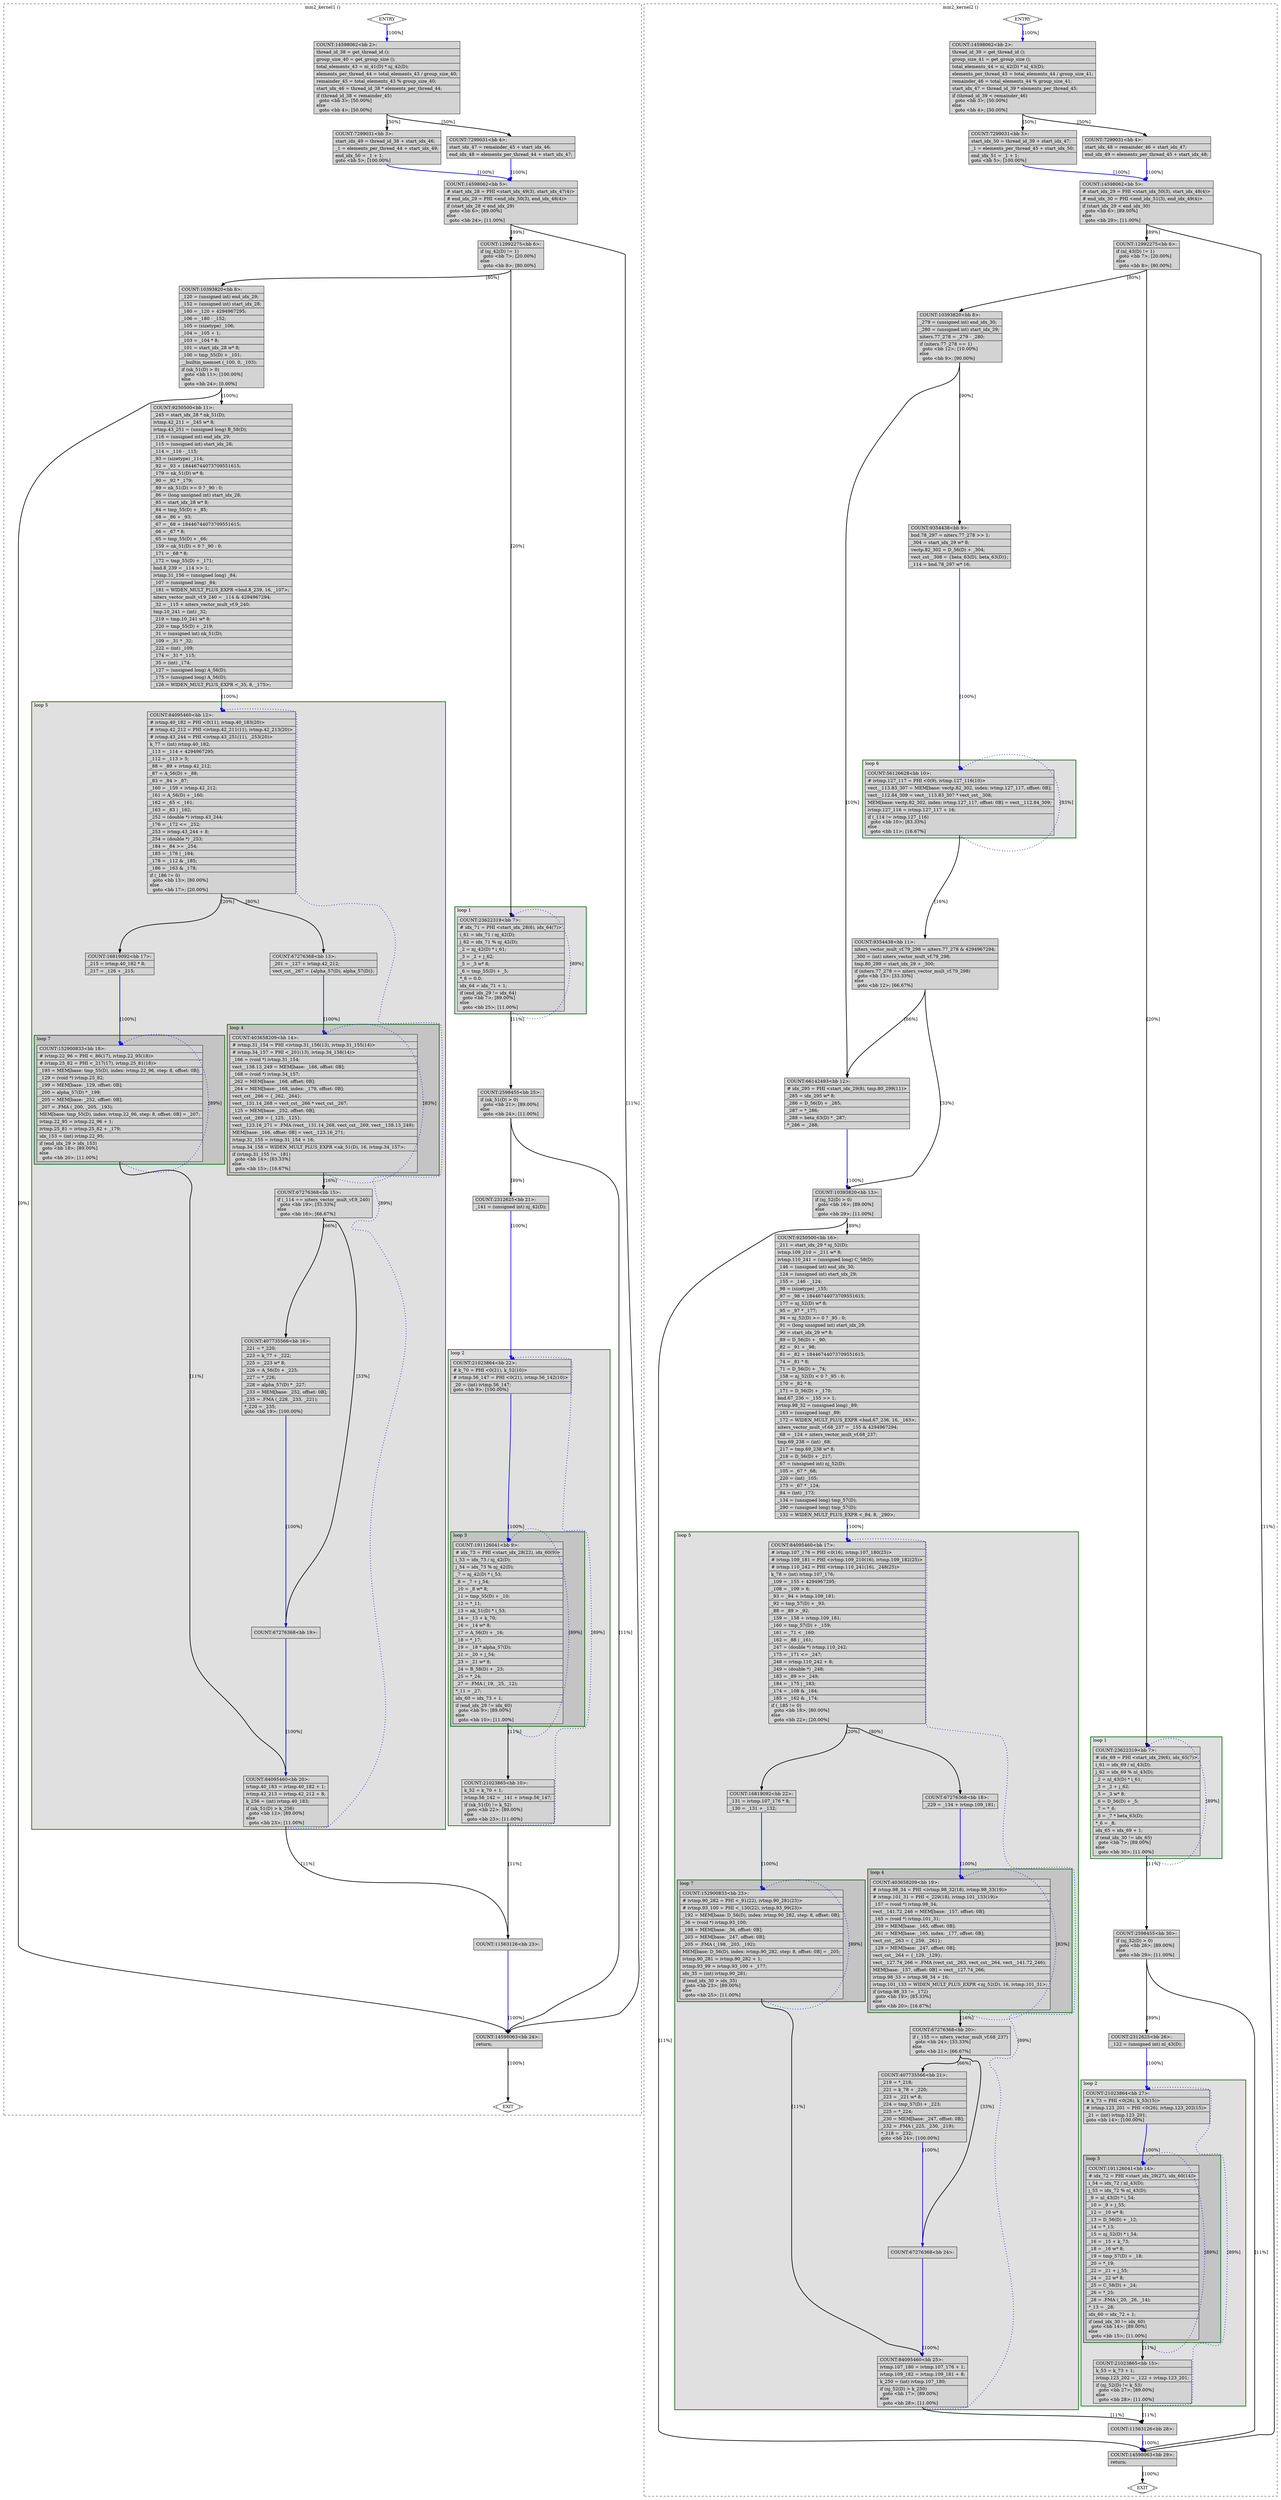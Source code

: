 digraph "2mm.dev.c.231t.optimized" {
overlap=false;
subgraph "cluster_mm2_kernel1" {
	style="dashed";
	color="black";
	label="mm2_kernel1 ()";
	subgraph cluster_3_5 {
	style="filled";
	color="darkgreen";
	fillcolor="grey88";
	label="loop 5";
	labeljust=l;
	penwidth=2;
	subgraph cluster_3_7 {
	style="filled";
	color="darkgreen";
	fillcolor="grey77";
	label="loop 7";
	labeljust=l;
	penwidth=2;
	fn_3_basic_block_18 [shape=record,style=filled,fillcolor=lightgrey,label="{COUNT:152900833\<bb\ 18\>:\l\
|#\ ivtmp.22_96\ =\ PHI\ \<_86(17),\ ivtmp.22_95(18)\>\l\
|#\ ivtmp.25_82\ =\ PHI\ \<_217(17),\ ivtmp.25_81(18)\>\l\
|_193\ =\ MEM[base:\ tmp_55(D),\ index:\ ivtmp.22_96,\ step:\ 8,\ offset:\ 0B];\l\
|_129\ =\ (void\ *)\ ivtmp.25_82;\l\
|_199\ =\ MEM[base:\ _129,\ offset:\ 0B];\l\
|_200\ =\ alpha_57(D)\ *\ _199;\l\
|_205\ =\ MEM[base:\ _252,\ offset:\ 0B];\l\
|_207\ =\ .FMA\ (_200,\ _205,\ _193);\l\
|MEM[base:\ tmp_55(D),\ index:\ ivtmp.22_96,\ step:\ 8,\ offset:\ 0B]\ =\ _207;\l\
|ivtmp.22_95\ =\ ivtmp.22_96\ +\ 1;\l\
|ivtmp.25_81\ =\ ivtmp.25_82\ +\ _179;\l\
|idx_153\ =\ (int)\ ivtmp.22_95;\l\
|if\ (end_idx_29\ \>\ idx_153)\l\
\ \ goto\ \<bb\ 18\>;\ [89.00%]\l\
else\l\
\ \ goto\ \<bb\ 20\>;\ [11.00%]\l\
}"];

	}
	subgraph cluster_3_4 {
	style="filled";
	color="darkgreen";
	fillcolor="grey77";
	label="loop 4";
	labeljust=l;
	penwidth=2;
	fn_3_basic_block_14 [shape=record,style=filled,fillcolor=lightgrey,label="{COUNT:403658209\<bb\ 14\>:\l\
|#\ ivtmp.31_154\ =\ PHI\ \<ivtmp.31_156(13),\ ivtmp.31_155(14)\>\l\
|#\ ivtmp.34_157\ =\ PHI\ \<_201(13),\ ivtmp.34_158(14)\>\l\
|_166\ =\ (void\ *)\ ivtmp.31_154;\l\
|vect__138.13_249\ =\ MEM[base:\ _166,\ offset:\ 0B];\l\
|_168\ =\ (void\ *)\ ivtmp.34_157;\l\
|_262\ =\ MEM[base:\ _168,\ offset:\ 0B];\l\
|_264\ =\ MEM[base:\ _168,\ index:\ _179,\ offset:\ 0B];\l\
|vect_cst__266\ =\ \{_262,\ _264\};\l\
|vect__131.14_268\ =\ vect_cst__266\ *\ vect_cst__267;\l\
|_125\ =\ MEM[base:\ _252,\ offset:\ 0B];\l\
|vect_cst__269\ =\ \{_125,\ _125\};\l\
|vect__123.16_271\ =\ .FMA\ (vect__131.14_268,\ vect_cst__269,\ vect__138.13_249);\l\
|MEM[base:\ _166,\ offset:\ 0B]\ =\ vect__123.16_271;\l\
|ivtmp.31_155\ =\ ivtmp.31_154\ +\ 16;\l\
|ivtmp.34_158\ =\ WIDEN_MULT_PLUS_EXPR\ \<nk_51(D),\ 16,\ ivtmp.34_157\>;\l\
|if\ (ivtmp.31_155\ !=\ _181)\l\
\ \ goto\ \<bb\ 14\>;\ [83.33%]\l\
else\l\
\ \ goto\ \<bb\ 15\>;\ [16.67%]\l\
}"];

	}
	fn_3_basic_block_12 [shape=record,style=filled,fillcolor=lightgrey,label="{COUNT:84095460\<bb\ 12\>:\l\
|#\ ivtmp.40_182\ =\ PHI\ \<0(11),\ ivtmp.40_183(20)\>\l\
|#\ ivtmp.42_212\ =\ PHI\ \<ivtmp.42_211(11),\ ivtmp.42_213(20)\>\l\
|#\ ivtmp.43_244\ =\ PHI\ \<ivtmp.43_251(11),\ _253(20)\>\l\
|k_77\ =\ (int)\ ivtmp.40_182;\l\
|_113\ =\ _114\ +\ 4294967295;\l\
|_112\ =\ _113\ \>\ 5;\l\
|_88\ =\ _89\ +\ ivtmp.42_212;\l\
|_87\ =\ A_56(D)\ +\ _88;\l\
|_83\ =\ _84\ \>\ _87;\l\
|_160\ =\ _159\ +\ ivtmp.42_212;\l\
|_161\ =\ A_56(D)\ +\ _160;\l\
|_162\ =\ _65\ \<\ _161;\l\
|_163\ =\ _83\ \|\ _162;\l\
|_252\ =\ (double\ *)\ ivtmp.43_244;\l\
|_176\ =\ _172\ \<=\ _252;\l\
|_253\ =\ ivtmp.43_244\ +\ 8;\l\
|_254\ =\ (double\ *)\ _253;\l\
|_184\ =\ _84\ \>=\ _254;\l\
|_185\ =\ _176\ \|\ _184;\l\
|_178\ =\ _112\ &\ _185;\l\
|_186\ =\ _163\ &\ _178;\l\
|if\ (_186\ !=\ 0)\l\
\ \ goto\ \<bb\ 13\>;\ [80.00%]\l\
else\l\
\ \ goto\ \<bb\ 17\>;\ [20.00%]\l\
}"];

	fn_3_basic_block_17 [shape=record,style=filled,fillcolor=lightgrey,label="{COUNT:16819092\<bb\ 17\>:\l\
|_215\ =\ ivtmp.40_182\ *\ 8;\l\
|_217\ =\ _126\ +\ _215;\l\
}"];

	fn_3_basic_block_13 [shape=record,style=filled,fillcolor=lightgrey,label="{COUNT:67276368\<bb\ 13\>:\l\
|_201\ =\ _127\ +\ ivtmp.42_212;\l\
|vect_cst__267\ =\ \{alpha_57(D),\ alpha_57(D)\};\l\
}"];

	fn_3_basic_block_20 [shape=record,style=filled,fillcolor=lightgrey,label="{COUNT:84095460\<bb\ 20\>:\l\
|ivtmp.40_183\ =\ ivtmp.40_182\ +\ 1;\l\
|ivtmp.42_213\ =\ ivtmp.42_212\ +\ 8;\l\
|k_256\ =\ (int)\ ivtmp.40_183;\l\
|if\ (nk_51(D)\ \>\ k_256)\l\
\ \ goto\ \<bb\ 12\>;\ [89.00%]\l\
else\l\
\ \ goto\ \<bb\ 23\>;\ [11.00%]\l\
}"];

	fn_3_basic_block_15 [shape=record,style=filled,fillcolor=lightgrey,label="{COUNT:67276368\<bb\ 15\>:\l\
|if\ (_114\ ==\ niters_vector_mult_vf.9_240)\l\
\ \ goto\ \<bb\ 19\>;\ [33.33%]\l\
else\l\
\ \ goto\ \<bb\ 16\>;\ [66.67%]\l\
}"];

	fn_3_basic_block_16 [shape=record,style=filled,fillcolor=lightgrey,label="{COUNT:407735566\<bb\ 16\>:\l\
|_221\ =\ *_220;\l\
|_223\ =\ k_77\ +\ _222;\l\
|_225\ =\ _223\ w*\ 8;\l\
|_226\ =\ A_56(D)\ +\ _225;\l\
|_227\ =\ *_226;\l\
|_228\ =\ alpha_57(D)\ *\ _227;\l\
|_233\ =\ MEM[base:\ _252,\ offset:\ 0B];\l\
|_235\ =\ .FMA\ (_228,\ _233,\ _221);\l\
|*_220\ =\ _235;\l\
goto\ \<bb\ 19\>;\ [100.00%]\l\
}"];

	fn_3_basic_block_19 [shape=record,style=filled,fillcolor=lightgrey,label="{COUNT:67276368\<bb\ 19\>:\l\
}"];

	}
	subgraph cluster_3_2 {
	style="filled";
	color="darkgreen";
	fillcolor="grey88";
	label="loop 2";
	labeljust=l;
	penwidth=2;
	subgraph cluster_3_3 {
	style="filled";
	color="darkgreen";
	fillcolor="grey77";
	label="loop 3";
	labeljust=l;
	penwidth=2;
	fn_3_basic_block_9 [shape=record,style=filled,fillcolor=lightgrey,label="{COUNT:191126041\<bb\ 9\>:\l\
|#\ idx_73\ =\ PHI\ \<start_idx_28(22),\ idx_60(9)\>\l\
|i_53\ =\ idx_73\ /\ nj_42(D);\l\
|j_54\ =\ idx_73\ %\ nj_42(D);\l\
|_7\ =\ nj_42(D)\ *\ i_53;\l\
|_8\ =\ _7\ +\ j_54;\l\
|_10\ =\ _8\ w*\ 8;\l\
|_11\ =\ tmp_55(D)\ +\ _10;\l\
|_12\ =\ *_11;\l\
|_13\ =\ nk_51(D)\ *\ i_53;\l\
|_14\ =\ _13\ +\ k_70;\l\
|_16\ =\ _14\ w*\ 8;\l\
|_17\ =\ A_56(D)\ +\ _16;\l\
|_18\ =\ *_17;\l\
|_19\ =\ _18\ *\ alpha_57(D);\l\
|_21\ =\ _20\ +\ j_54;\l\
|_23\ =\ _21\ w*\ 8;\l\
|_24\ =\ B_58(D)\ +\ _23;\l\
|_25\ =\ *_24;\l\
|_27\ =\ .FMA\ (_19,\ _25,\ _12);\l\
|*_11\ =\ _27;\l\
|idx_60\ =\ idx_73\ +\ 1;\l\
|if\ (end_idx_29\ !=\ idx_60)\l\
\ \ goto\ \<bb\ 9\>;\ [89.00%]\l\
else\l\
\ \ goto\ \<bb\ 10\>;\ [11.00%]\l\
}"];

	}
	fn_3_basic_block_22 [shape=record,style=filled,fillcolor=lightgrey,label="{COUNT:21023864\<bb\ 22\>:\l\
|#\ k_70\ =\ PHI\ \<0(21),\ k_52(10)\>\l\
|#\ ivtmp.56_147\ =\ PHI\ \<0(21),\ ivtmp.56_142(10)\>\l\
|_20\ =\ (int)\ ivtmp.56_147;\l\
goto\ \<bb\ 9\>;\ [100.00%]\l\
}"];

	fn_3_basic_block_10 [shape=record,style=filled,fillcolor=lightgrey,label="{COUNT:21023865\<bb\ 10\>:\l\
|k_52\ =\ k_70\ +\ 1;\l\
|ivtmp.56_142\ =\ _141\ +\ ivtmp.56_147;\l\
|if\ (nk_51(D)\ !=\ k_52)\l\
\ \ goto\ \<bb\ 22\>;\ [89.00%]\l\
else\l\
\ \ goto\ \<bb\ 23\>;\ [11.00%]\l\
}"];

	}
	subgraph cluster_3_1 {
	style="filled";
	color="darkgreen";
	fillcolor="grey88";
	label="loop 1";
	labeljust=l;
	penwidth=2;
	fn_3_basic_block_7 [shape=record,style=filled,fillcolor=lightgrey,label="{COUNT:23622319\<bb\ 7\>:\l\
|#\ idx_71\ =\ PHI\ \<start_idx_28(6),\ idx_64(7)\>\l\
|i_61\ =\ idx_71\ /\ nj_42(D);\l\
|j_62\ =\ idx_71\ %\ nj_42(D);\l\
|_2\ =\ nj_42(D)\ *\ i_61;\l\
|_3\ =\ _2\ +\ j_62;\l\
|_5\ =\ _3\ w*\ 8;\l\
|_6\ =\ tmp_55(D)\ +\ _5;\l\
|*_6\ =\ 0.0;\l\
|idx_64\ =\ idx_71\ +\ 1;\l\
|if\ (end_idx_29\ !=\ idx_64)\l\
\ \ goto\ \<bb\ 7\>;\ [89.00%]\l\
else\l\
\ \ goto\ \<bb\ 25\>;\ [11.00%]\l\
}"];

	}
	fn_3_basic_block_0 [shape=Mdiamond,style=filled,fillcolor=white,label="ENTRY"];

	fn_3_basic_block_1 [shape=Mdiamond,style=filled,fillcolor=white,label="EXIT"];

	fn_3_basic_block_2 [shape=record,style=filled,fillcolor=lightgrey,label="{COUNT:14598062\<bb\ 2\>:\l\
|thread_id_38\ =\ get_thread_id\ ();\l\
|group_size_40\ =\ get_group_size\ ();\l\
|total_elements_43\ =\ ni_41(D)\ *\ nj_42(D);\l\
|elements_per_thread_44\ =\ total_elements_43\ /\ group_size_40;\l\
|remainder_45\ =\ total_elements_43\ %\ group_size_40;\l\
|start_idx_46\ =\ thread_id_38\ *\ elements_per_thread_44;\l\
|if\ (thread_id_38\ \<\ remainder_45)\l\
\ \ goto\ \<bb\ 3\>;\ [50.00%]\l\
else\l\
\ \ goto\ \<bb\ 4\>;\ [50.00%]\l\
}"];

	fn_3_basic_block_3 [shape=record,style=filled,fillcolor=lightgrey,label="{COUNT:7299031\<bb\ 3\>:\l\
|start_idx_49\ =\ thread_id_38\ +\ start_idx_46;\l\
|_1\ =\ elements_per_thread_44\ +\ start_idx_49;\l\
|end_idx_50\ =\ _1\ +\ 1;\l\
goto\ \<bb\ 5\>;\ [100.00%]\l\
}"];

	fn_3_basic_block_4 [shape=record,style=filled,fillcolor=lightgrey,label="{COUNT:7299031\<bb\ 4\>:\l\
|start_idx_47\ =\ remainder_45\ +\ start_idx_46;\l\
|end_idx_48\ =\ elements_per_thread_44\ +\ start_idx_47;\l\
}"];

	fn_3_basic_block_5 [shape=record,style=filled,fillcolor=lightgrey,label="{COUNT:14598062\<bb\ 5\>:\l\
|#\ start_idx_28\ =\ PHI\ \<start_idx_49(3),\ start_idx_47(4)\>\l\
|#\ end_idx_29\ =\ PHI\ \<end_idx_50(3),\ end_idx_48(4)\>\l\
|if\ (start_idx_28\ \<\ end_idx_29)\l\
\ \ goto\ \<bb\ 6\>;\ [89.00%]\l\
else\l\
\ \ goto\ \<bb\ 24\>;\ [11.00%]\l\
}"];

	fn_3_basic_block_6 [shape=record,style=filled,fillcolor=lightgrey,label="{COUNT:12992275\<bb\ 6\>:\l\
|if\ (nj_42(D)\ !=\ 1)\l\
\ \ goto\ \<bb\ 7\>;\ [20.00%]\l\
else\l\
\ \ goto\ \<bb\ 8\>;\ [80.00%]\l\
}"];

	fn_3_basic_block_8 [shape=record,style=filled,fillcolor=lightgrey,label="{COUNT:10393820\<bb\ 8\>:\l\
|_120\ =\ (unsigned\ int)\ end_idx_29;\l\
|_152\ =\ (unsigned\ int)\ start_idx_28;\l\
|_180\ =\ _120\ +\ 4294967295;\l\
|_106\ =\ _180\ -\ _152;\l\
|_105\ =\ (sizetype)\ _106;\l\
|_104\ =\ _105\ +\ 1;\l\
|_103\ =\ _104\ *\ 8;\l\
|_101\ =\ start_idx_28\ w*\ 8;\l\
|_100\ =\ tmp_55(D)\ +\ _101;\l\
|__builtin_memset\ (_100,\ 0,\ _103);\l\
|if\ (nk_51(D)\ \>\ 0)\l\
\ \ goto\ \<bb\ 11\>;\ [100.00%]\l\
else\l\
\ \ goto\ \<bb\ 24\>;\ [0.00%]\l\
}"];

	fn_3_basic_block_11 [shape=record,style=filled,fillcolor=lightgrey,label="{COUNT:9250500\<bb\ 11\>:\l\
|_245\ =\ start_idx_28\ *\ nk_51(D);\l\
|ivtmp.42_211\ =\ _245\ w*\ 8;\l\
|ivtmp.43_251\ =\ (unsigned\ long)\ B_58(D);\l\
|_116\ =\ (unsigned\ int)\ end_idx_29;\l\
|_115\ =\ (unsigned\ int)\ start_idx_28;\l\
|_114\ =\ _116\ -\ _115;\l\
|_93\ =\ (sizetype)\ _114;\l\
|_92\ =\ _93\ +\ 18446744073709551615;\l\
|_179\ =\ nk_51(D)\ w*\ 8;\l\
|_90\ =\ _92\ *\ _179;\l\
|_89\ =\ nk_51(D)\ \>=\ 0\ ?\ _90\ :\ 0;\l\
|_86\ =\ (long\ unsigned\ int)\ start_idx_28;\l\
|_85\ =\ start_idx_28\ w*\ 8;\l\
|_84\ =\ tmp_55(D)\ +\ _85;\l\
|_68\ =\ _86\ +\ _93;\l\
|_67\ =\ _68\ +\ 18446744073709551615;\l\
|_66\ =\ _67\ *\ 8;\l\
|_65\ =\ tmp_55(D)\ +\ _66;\l\
|_159\ =\ nk_51(D)\ \<\ 0\ ?\ _90\ :\ 0;\l\
|_171\ =\ _68\ *\ 8;\l\
|_172\ =\ tmp_55(D)\ +\ _171;\l\
|bnd.8_239\ =\ _114\ \>\>\ 1;\l\
|ivtmp.31_156\ =\ (unsigned\ long)\ _84;\l\
|_107\ =\ (unsigned\ long)\ _84;\l\
|_181\ =\ WIDEN_MULT_PLUS_EXPR\ \<bnd.8_239,\ 16,\ _107\>;\l\
|niters_vector_mult_vf.9_240\ =\ _114\ &\ 4294967294;\l\
|_32\ =\ _115\ +\ niters_vector_mult_vf.9_240;\l\
|tmp.10_241\ =\ (int)\ _32;\l\
|_219\ =\ tmp.10_241\ w*\ 8;\l\
|_220\ =\ tmp_55(D)\ +\ _219;\l\
|_31\ =\ (unsigned\ int)\ nk_51(D);\l\
|_109\ =\ _31\ *\ _32;\l\
|_222\ =\ (int)\ _109;\l\
|_174\ =\ _31\ *\ _115;\l\
|_35\ =\ (int)\ _174;\l\
|_127\ =\ (unsigned\ long)\ A_56(D);\l\
|_175\ =\ (unsigned\ long)\ A_56(D);\l\
|_126\ =\ WIDEN_MULT_PLUS_EXPR\ \<_35,\ 8,\ _175\>;\l\
}"];

	fn_3_basic_block_21 [shape=record,style=filled,fillcolor=lightgrey,label="{COUNT:2312625\<bb\ 21\>:\l\
|_141\ =\ (unsigned\ int)\ nj_42(D);\l\
}"];

	fn_3_basic_block_23 [shape=record,style=filled,fillcolor=lightgrey,label="{COUNT:11563126\<bb\ 23\>:\l\
}"];

	fn_3_basic_block_24 [shape=record,style=filled,fillcolor=lightgrey,label="{COUNT:14598063\<bb\ 24\>:\l\
|return;\l\
}"];

	fn_3_basic_block_25 [shape=record,style=filled,fillcolor=lightgrey,label="{COUNT:2598455\<bb\ 25\>:\l\
|if\ (nk_51(D)\ \>\ 0)\l\
\ \ goto\ \<bb\ 21\>;\ [89.00%]\l\
else\l\
\ \ goto\ \<bb\ 24\>;\ [11.00%]\l\
}"];

	fn_3_basic_block_0:s -> fn_3_basic_block_2:n [style="solid,bold",color=blue,weight=100,constraint=true,label="[100%]"];
	fn_3_basic_block_2:s -> fn_3_basic_block_3:n [style="solid,bold",color=black,weight=10,constraint=true,label="[50%]"];
	fn_3_basic_block_2:s -> fn_3_basic_block_4:n [style="solid,bold",color=black,weight=10,constraint=true,label="[50%]"];
	fn_3_basic_block_3:s -> fn_3_basic_block_5:n [style="solid,bold",color=blue,weight=100,constraint=true,label="[100%]"];
	fn_3_basic_block_4:s -> fn_3_basic_block_5:n [style="solid,bold",color=blue,weight=100,constraint=true,label="[100%]"];
	fn_3_basic_block_5:s -> fn_3_basic_block_6:n [style="solid,bold",color=black,weight=10,constraint=true,label="[89%]"];
	fn_3_basic_block_5:s -> fn_3_basic_block_24:n [style="solid,bold",color=black,weight=10,constraint=true,label="[11%]"];
	fn_3_basic_block_6:s -> fn_3_basic_block_8:n [style="solid,bold",color=black,weight=10,constraint=true,label="[80%]"];
	fn_3_basic_block_6:s -> fn_3_basic_block_7:n [style="solid,bold",color=black,weight=10,constraint=true,label="[20%]"];
	fn_3_basic_block_7:s -> fn_3_basic_block_7:n [style="dotted,bold",color=blue,weight=10,constraint=false,label="[89%]"];
	fn_3_basic_block_7:s -> fn_3_basic_block_25:n [style="solid,bold",color=black,weight=10,constraint=true,label="[11%]"];
	fn_3_basic_block_8:s -> fn_3_basic_block_11:n [style="solid,bold",color=black,weight=10,constraint=true,label="[100%]"];
	fn_3_basic_block_8:s -> fn_3_basic_block_24:n [style="solid,bold",color=black,weight=10,constraint=true,label="[0%]"];
	fn_3_basic_block_9:s -> fn_3_basic_block_9:n [style="dotted,bold",color=blue,weight=10,constraint=false,label="[89%]"];
	fn_3_basic_block_9:s -> fn_3_basic_block_10:n [style="solid,bold",color=black,weight=10,constraint=true,label="[11%]"];
	fn_3_basic_block_10:s -> fn_3_basic_block_22:n [style="dotted,bold",color=blue,weight=10,constraint=false,label="[89%]"];
	fn_3_basic_block_10:s -> fn_3_basic_block_23:n [style="solid,bold",color=black,weight=10,constraint=true,label="[11%]"];
	fn_3_basic_block_11:s -> fn_3_basic_block_12:n [style="solid,bold",color=blue,weight=100,constraint=true,label="[100%]"];
	fn_3_basic_block_12:s -> fn_3_basic_block_17:n [style="solid,bold",color=black,weight=10,constraint=true,label="[20%]"];
	fn_3_basic_block_12:s -> fn_3_basic_block_13:n [style="solid,bold",color=black,weight=10,constraint=true,label="[80%]"];
	fn_3_basic_block_13:s -> fn_3_basic_block_14:n [style="solid,bold",color=blue,weight=100,constraint=true,label="[100%]"];
	fn_3_basic_block_14:s -> fn_3_basic_block_14:n [style="dotted,bold",color=blue,weight=10,constraint=false,label="[83%]"];
	fn_3_basic_block_14:s -> fn_3_basic_block_15:n [style="solid,bold",color=black,weight=10,constraint=true,label="[16%]"];
	fn_3_basic_block_15:s -> fn_3_basic_block_16:n [style="solid,bold",color=black,weight=10,constraint=true,label="[66%]"];
	fn_3_basic_block_15:s -> fn_3_basic_block_19:n [style="solid,bold",color=black,weight=10,constraint=true,label="[33%]"];
	fn_3_basic_block_16:s -> fn_3_basic_block_19:n [style="solid,bold",color=blue,weight=100,constraint=true,label="[100%]"];
	fn_3_basic_block_17:s -> fn_3_basic_block_18:n [style="solid,bold",color=blue,weight=100,constraint=true,label="[100%]"];
	fn_3_basic_block_18:s -> fn_3_basic_block_18:n [style="dotted,bold",color=blue,weight=10,constraint=false,label="[89%]"];
	fn_3_basic_block_18:s -> fn_3_basic_block_20:n [style="solid,bold",color=black,weight=10,constraint=true,label="[11%]"];
	fn_3_basic_block_19:s -> fn_3_basic_block_20:n [style="solid,bold",color=blue,weight=100,constraint=true,label="[100%]"];
	fn_3_basic_block_20:s -> fn_3_basic_block_12:n [style="dotted,bold",color=blue,weight=10,constraint=false,label="[89%]"];
	fn_3_basic_block_20:s -> fn_3_basic_block_23:n [style="solid,bold",color=black,weight=10,constraint=true,label="[11%]"];
	fn_3_basic_block_21:s -> fn_3_basic_block_22:n [style="solid,bold",color=blue,weight=100,constraint=true,label="[100%]"];
	fn_3_basic_block_22:s -> fn_3_basic_block_9:n [style="solid,bold",color=blue,weight=100,constraint=true,label="[100%]"];
	fn_3_basic_block_23:s -> fn_3_basic_block_24:n [style="solid,bold",color=blue,weight=100,constraint=true,label="[100%]"];
	fn_3_basic_block_24:s -> fn_3_basic_block_1:n [style="solid,bold",color=black,weight=10,constraint=true,label="[100%]"];
	fn_3_basic_block_25:s -> fn_3_basic_block_21:n [style="solid,bold",color=black,weight=10,constraint=true,label="[89%]"];
	fn_3_basic_block_25:s -> fn_3_basic_block_24:n [style="solid,bold",color=black,weight=10,constraint=true,label="[11%]"];
	fn_3_basic_block_0:s -> fn_3_basic_block_1:n [style="invis",constraint=true];
}
subgraph "cluster_mm2_kernel2" {
	style="dashed";
	color="black";
	label="mm2_kernel2 ()";
	subgraph cluster_4_5 {
	style="filled";
	color="darkgreen";
	fillcolor="grey88";
	label="loop 5";
	labeljust=l;
	penwidth=2;
	subgraph cluster_4_7 {
	style="filled";
	color="darkgreen";
	fillcolor="grey77";
	label="loop 7";
	labeljust=l;
	penwidth=2;
	fn_4_basic_block_23 [shape=record,style=filled,fillcolor=lightgrey,label="{COUNT:152900833\<bb\ 23\>:\l\
|#\ ivtmp.90_282\ =\ PHI\ \<_91(22),\ ivtmp.90_281(23)\>\l\
|#\ ivtmp.93_100\ =\ PHI\ \<_130(22),\ ivtmp.93_99(23)\>\l\
|_192\ =\ MEM[base:\ D_56(D),\ index:\ ivtmp.90_282,\ step:\ 8,\ offset:\ 0B];\l\
|_36\ =\ (void\ *)\ ivtmp.93_100;\l\
|_198\ =\ MEM[base:\ _36,\ offset:\ 0B];\l\
|_203\ =\ MEM[base:\ _247,\ offset:\ 0B];\l\
|_205\ =\ .FMA\ (_198,\ _203,\ _192);\l\
|MEM[base:\ D_56(D),\ index:\ ivtmp.90_282,\ step:\ 8,\ offset:\ 0B]\ =\ _205;\l\
|ivtmp.90_281\ =\ ivtmp.90_282\ +\ 1;\l\
|ivtmp.93_99\ =\ ivtmp.93_100\ +\ _177;\l\
|idx_35\ =\ (int)\ ivtmp.90_281;\l\
|if\ (end_idx_30\ \>\ idx_35)\l\
\ \ goto\ \<bb\ 23\>;\ [89.00%]\l\
else\l\
\ \ goto\ \<bb\ 25\>;\ [11.00%]\l\
}"];

	}
	subgraph cluster_4_4 {
	style="filled";
	color="darkgreen";
	fillcolor="grey77";
	label="loop 4";
	labeljust=l;
	penwidth=2;
	fn_4_basic_block_19 [shape=record,style=filled,fillcolor=lightgrey,label="{COUNT:403658209\<bb\ 19\>:\l\
|#\ ivtmp.98_34\ =\ PHI\ \<ivtmp.98_32(18),\ ivtmp.98_33(19)\>\l\
|#\ ivtmp.101_31\ =\ PHI\ \<_229(18),\ ivtmp.101_133(19)\>\l\
|_157\ =\ (void\ *)\ ivtmp.98_34;\l\
|vect__141.72_246\ =\ MEM[base:\ _157,\ offset:\ 0B];\l\
|_165\ =\ (void\ *)\ ivtmp.101_31;\l\
|_259\ =\ MEM[base:\ _165,\ offset:\ 0B];\l\
|_261\ =\ MEM[base:\ _165,\ index:\ _177,\ offset:\ 0B];\l\
|vect_cst__263\ =\ \{_259,\ _261\};\l\
|_129\ =\ MEM[base:\ _247,\ offset:\ 0B];\l\
|vect_cst__264\ =\ \{_129,\ _129\};\l\
|vect__127.74_266\ =\ .FMA\ (vect_cst__263,\ vect_cst__264,\ vect__141.72_246);\l\
|MEM[base:\ _157,\ offset:\ 0B]\ =\ vect__127.74_266;\l\
|ivtmp.98_33\ =\ ivtmp.98_34\ +\ 16;\l\
|ivtmp.101_133\ =\ WIDEN_MULT_PLUS_EXPR\ \<nj_52(D),\ 16,\ ivtmp.101_31\>;\l\
|if\ (ivtmp.98_33\ !=\ _172)\l\
\ \ goto\ \<bb\ 19\>;\ [83.33%]\l\
else\l\
\ \ goto\ \<bb\ 20\>;\ [16.67%]\l\
}"];

	}
	fn_4_basic_block_17 [shape=record,style=filled,fillcolor=lightgrey,label="{COUNT:84095460\<bb\ 17\>:\l\
|#\ ivtmp.107_176\ =\ PHI\ \<0(16),\ ivtmp.107_180(25)\>\l\
|#\ ivtmp.109_181\ =\ PHI\ \<ivtmp.109_210(16),\ ivtmp.109_182(25)\>\l\
|#\ ivtmp.110_242\ =\ PHI\ \<ivtmp.110_241(16),\ _248(25)\>\l\
|k_78\ =\ (int)\ ivtmp.107_176;\l\
|_109\ =\ _155\ +\ 4294967295;\l\
|_108\ =\ _109\ \>\ 6;\l\
|_93\ =\ _94\ +\ ivtmp.109_181;\l\
|_92\ =\ tmp_57(D)\ +\ _93;\l\
|_88\ =\ _89\ \>\ _92;\l\
|_159\ =\ _158\ +\ ivtmp.109_181;\l\
|_160\ =\ tmp_57(D)\ +\ _159;\l\
|_161\ =\ _71\ \<\ _160;\l\
|_162\ =\ _88\ \|\ _161;\l\
|_247\ =\ (double\ *)\ ivtmp.110_242;\l\
|_175\ =\ _171\ \<=\ _247;\l\
|_248\ =\ ivtmp.110_242\ +\ 8;\l\
|_249\ =\ (double\ *)\ _248;\l\
|_183\ =\ _89\ \>=\ _249;\l\
|_184\ =\ _175\ \|\ _183;\l\
|_174\ =\ _108\ &\ _184;\l\
|_185\ =\ _162\ &\ _174;\l\
|if\ (_185\ !=\ 0)\l\
\ \ goto\ \<bb\ 18\>;\ [80.00%]\l\
else\l\
\ \ goto\ \<bb\ 22\>;\ [20.00%]\l\
}"];

	fn_4_basic_block_22 [shape=record,style=filled,fillcolor=lightgrey,label="{COUNT:16819092\<bb\ 22\>:\l\
|_131\ =\ ivtmp.107_176\ *\ 8;\l\
|_130\ =\ _131\ +\ _132;\l\
}"];

	fn_4_basic_block_18 [shape=record,style=filled,fillcolor=lightgrey,label="{COUNT:67276368\<bb\ 18\>:\l\
|_229\ =\ _134\ +\ ivtmp.109_181;\l\
}"];

	fn_4_basic_block_25 [shape=record,style=filled,fillcolor=lightgrey,label="{COUNT:84095460\<bb\ 25\>:\l\
|ivtmp.107_180\ =\ ivtmp.107_176\ +\ 1;\l\
|ivtmp.109_182\ =\ ivtmp.109_181\ +\ 8;\l\
|k_250\ =\ (int)\ ivtmp.107_180;\l\
|if\ (nj_52(D)\ \>\ k_250)\l\
\ \ goto\ \<bb\ 17\>;\ [89.00%]\l\
else\l\
\ \ goto\ \<bb\ 28\>;\ [11.00%]\l\
}"];

	fn_4_basic_block_20 [shape=record,style=filled,fillcolor=lightgrey,label="{COUNT:67276368\<bb\ 20\>:\l\
|if\ (_155\ ==\ niters_vector_mult_vf.68_237)\l\
\ \ goto\ \<bb\ 24\>;\ [33.33%]\l\
else\l\
\ \ goto\ \<bb\ 21\>;\ [66.67%]\l\
}"];

	fn_4_basic_block_21 [shape=record,style=filled,fillcolor=lightgrey,label="{COUNT:407735566\<bb\ 21\>:\l\
|_219\ =\ *_218;\l\
|_221\ =\ k_78\ +\ _220;\l\
|_223\ =\ _221\ w*\ 8;\l\
|_224\ =\ tmp_57(D)\ +\ _223;\l\
|_225\ =\ *_224;\l\
|_230\ =\ MEM[base:\ _247,\ offset:\ 0B];\l\
|_232\ =\ .FMA\ (_225,\ _230,\ _219);\l\
|*_218\ =\ _232;\l\
goto\ \<bb\ 24\>;\ [100.00%]\l\
}"];

	fn_4_basic_block_24 [shape=record,style=filled,fillcolor=lightgrey,label="{COUNT:67276368\<bb\ 24\>:\l\
}"];

	}
	subgraph cluster_4_6 {
	style="filled";
	color="darkgreen";
	fillcolor="grey88";
	label="loop 6";
	labeljust=l;
	penwidth=2;
	fn_4_basic_block_10 [shape=record,style=filled,fillcolor=lightgrey,label="{COUNT:56126628\<bb\ 10\>:\l\
|#\ ivtmp.127_117\ =\ PHI\ \<0(9),\ ivtmp.127_116(10)\>\l\
|vect__113.83_307\ =\ MEM[base:\ vectp.82_302,\ index:\ ivtmp.127_117,\ offset:\ 0B];\l\
|vect__112.84_309\ =\ vect__113.83_307\ *\ vect_cst__308;\l\
|MEM[base:\ vectp.82_302,\ index:\ ivtmp.127_117,\ offset:\ 0B]\ =\ vect__112.84_309;\l\
|ivtmp.127_116\ =\ ivtmp.127_117\ +\ 16;\l\
|if\ (_114\ !=\ ivtmp.127_116)\l\
\ \ goto\ \<bb\ 10\>;\ [83.33%]\l\
else\l\
\ \ goto\ \<bb\ 11\>;\ [16.67%]\l\
}"];

	}
	subgraph cluster_4_2 {
	style="filled";
	color="darkgreen";
	fillcolor="grey88";
	label="loop 2";
	labeljust=l;
	penwidth=2;
	subgraph cluster_4_3 {
	style="filled";
	color="darkgreen";
	fillcolor="grey77";
	label="loop 3";
	labeljust=l;
	penwidth=2;
	fn_4_basic_block_14 [shape=record,style=filled,fillcolor=lightgrey,label="{COUNT:191126041\<bb\ 14\>:\l\
|#\ idx_72\ =\ PHI\ \<start_idx_29(27),\ idx_60(14)\>\l\
|i_54\ =\ idx_72\ /\ nl_43(D);\l\
|j_55\ =\ idx_72\ %\ nl_43(D);\l\
|_9\ =\ nl_43(D)\ *\ i_54;\l\
|_10\ =\ _9\ +\ j_55;\l\
|_12\ =\ _10\ w*\ 8;\l\
|_13\ =\ D_56(D)\ +\ _12;\l\
|_14\ =\ *_13;\l\
|_15\ =\ nj_52(D)\ *\ i_54;\l\
|_16\ =\ _15\ +\ k_73;\l\
|_18\ =\ _16\ w*\ 8;\l\
|_19\ =\ tmp_57(D)\ +\ _18;\l\
|_20\ =\ *_19;\l\
|_22\ =\ _21\ +\ j_55;\l\
|_24\ =\ _22\ w*\ 8;\l\
|_25\ =\ C_58(D)\ +\ _24;\l\
|_26\ =\ *_25;\l\
|_28\ =\ .FMA\ (_20,\ _26,\ _14);\l\
|*_13\ =\ _28;\l\
|idx_60\ =\ idx_72\ +\ 1;\l\
|if\ (end_idx_30\ !=\ idx_60)\l\
\ \ goto\ \<bb\ 14\>;\ [89.00%]\l\
else\l\
\ \ goto\ \<bb\ 15\>;\ [11.00%]\l\
}"];

	}
	fn_4_basic_block_27 [shape=record,style=filled,fillcolor=lightgrey,label="{COUNT:21023864\<bb\ 27\>:\l\
|#\ k_73\ =\ PHI\ \<0(26),\ k_53(15)\>\l\
|#\ ivtmp.123_201\ =\ PHI\ \<0(26),\ ivtmp.123_202(15)\>\l\
|_21\ =\ (int)\ ivtmp.123_201;\l\
goto\ \<bb\ 14\>;\ [100.00%]\l\
}"];

	fn_4_basic_block_15 [shape=record,style=filled,fillcolor=lightgrey,label="{COUNT:21023865\<bb\ 15\>:\l\
|k_53\ =\ k_73\ +\ 1;\l\
|ivtmp.123_202\ =\ _122\ +\ ivtmp.123_201;\l\
|if\ (nj_52(D)\ !=\ k_53)\l\
\ \ goto\ \<bb\ 27\>;\ [89.00%]\l\
else\l\
\ \ goto\ \<bb\ 28\>;\ [11.00%]\l\
}"];

	}
	subgraph cluster_4_1 {
	style="filled";
	color="darkgreen";
	fillcolor="grey88";
	label="loop 1";
	labeljust=l;
	penwidth=2;
	fn_4_basic_block_7 [shape=record,style=filled,fillcolor=lightgrey,label="{COUNT:23622319\<bb\ 7\>:\l\
|#\ idx_69\ =\ PHI\ \<start_idx_29(6),\ idx_65(7)\>\l\
|i_61\ =\ idx_69\ /\ nl_43(D);\l\
|j_62\ =\ idx_69\ %\ nl_43(D);\l\
|_2\ =\ nl_43(D)\ *\ i_61;\l\
|_3\ =\ _2\ +\ j_62;\l\
|_5\ =\ _3\ w*\ 8;\l\
|_6\ =\ D_56(D)\ +\ _5;\l\
|_7\ =\ *_6;\l\
|_8\ =\ _7\ *\ beta_63(D);\l\
|*_6\ =\ _8;\l\
|idx_65\ =\ idx_69\ +\ 1;\l\
|if\ (end_idx_30\ !=\ idx_65)\l\
\ \ goto\ \<bb\ 7\>;\ [89.00%]\l\
else\l\
\ \ goto\ \<bb\ 30\>;\ [11.00%]\l\
}"];

	}
	fn_4_basic_block_0 [shape=Mdiamond,style=filled,fillcolor=white,label="ENTRY"];

	fn_4_basic_block_1 [shape=Mdiamond,style=filled,fillcolor=white,label="EXIT"];

	fn_4_basic_block_2 [shape=record,style=filled,fillcolor=lightgrey,label="{COUNT:14598062\<bb\ 2\>:\l\
|thread_id_39\ =\ get_thread_id\ ();\l\
|group_size_41\ =\ get_group_size\ ();\l\
|total_elements_44\ =\ ni_42(D)\ *\ nl_43(D);\l\
|elements_per_thread_45\ =\ total_elements_44\ /\ group_size_41;\l\
|remainder_46\ =\ total_elements_44\ %\ group_size_41;\l\
|start_idx_47\ =\ thread_id_39\ *\ elements_per_thread_45;\l\
|if\ (thread_id_39\ \<\ remainder_46)\l\
\ \ goto\ \<bb\ 3\>;\ [50.00%]\l\
else\l\
\ \ goto\ \<bb\ 4\>;\ [50.00%]\l\
}"];

	fn_4_basic_block_3 [shape=record,style=filled,fillcolor=lightgrey,label="{COUNT:7299031\<bb\ 3\>:\l\
|start_idx_50\ =\ thread_id_39\ +\ start_idx_47;\l\
|_1\ =\ elements_per_thread_45\ +\ start_idx_50;\l\
|end_idx_51\ =\ _1\ +\ 1;\l\
goto\ \<bb\ 5\>;\ [100.00%]\l\
}"];

	fn_4_basic_block_4 [shape=record,style=filled,fillcolor=lightgrey,label="{COUNT:7299031\<bb\ 4\>:\l\
|start_idx_48\ =\ remainder_46\ +\ start_idx_47;\l\
|end_idx_49\ =\ elements_per_thread_45\ +\ start_idx_48;\l\
}"];

	fn_4_basic_block_5 [shape=record,style=filled,fillcolor=lightgrey,label="{COUNT:14598062\<bb\ 5\>:\l\
|#\ start_idx_29\ =\ PHI\ \<start_idx_50(3),\ start_idx_48(4)\>\l\
|#\ end_idx_30\ =\ PHI\ \<end_idx_51(3),\ end_idx_49(4)\>\l\
|if\ (start_idx_29\ \<\ end_idx_30)\l\
\ \ goto\ \<bb\ 6\>;\ [89.00%]\l\
else\l\
\ \ goto\ \<bb\ 29\>;\ [11.00%]\l\
}"];

	fn_4_basic_block_6 [shape=record,style=filled,fillcolor=lightgrey,label="{COUNT:12992275\<bb\ 6\>:\l\
|if\ (nl_43(D)\ !=\ 1)\l\
\ \ goto\ \<bb\ 7\>;\ [20.00%]\l\
else\l\
\ \ goto\ \<bb\ 8\>;\ [80.00%]\l\
}"];

	fn_4_basic_block_8 [shape=record,style=filled,fillcolor=lightgrey,label="{COUNT:10393820\<bb\ 8\>:\l\
|_279\ =\ (unsigned\ int)\ end_idx_30;\l\
|_280\ =\ (unsigned\ int)\ start_idx_29;\l\
|niters.77_278\ =\ _279\ -\ _280;\l\
|if\ (niters.77_278\ ==\ 1)\l\
\ \ goto\ \<bb\ 12\>;\ [10.00%]\l\
else\l\
\ \ goto\ \<bb\ 9\>;\ [90.00%]\l\
}"];

	fn_4_basic_block_9 [shape=record,style=filled,fillcolor=lightgrey,label="{COUNT:9354438\<bb\ 9\>:\l\
|bnd.78_297\ =\ niters.77_278\ \>\>\ 1;\l\
|_304\ =\ start_idx_29\ w*\ 8;\l\
|vectp.82_302\ =\ D_56(D)\ +\ _304;\l\
|vect_cst__308\ =\ \{beta_63(D),\ beta_63(D)\};\l\
|_114\ =\ bnd.78_297\ w*\ 16;\l\
}"];

	fn_4_basic_block_11 [shape=record,style=filled,fillcolor=lightgrey,label="{COUNT:9354438\<bb\ 11\>:\l\
|niters_vector_mult_vf.79_298\ =\ niters.77_278\ &\ 4294967294;\l\
|_300\ =\ (int)\ niters_vector_mult_vf.79_298;\l\
|tmp.80_299\ =\ start_idx_29\ +\ _300;\l\
|if\ (niters.77_278\ ==\ niters_vector_mult_vf.79_298)\l\
\ \ goto\ \<bb\ 13\>;\ [33.33%]\l\
else\l\
\ \ goto\ \<bb\ 12\>;\ [66.67%]\l\
}"];

	fn_4_basic_block_12 [shape=record,style=filled,fillcolor=lightgrey,label="{COUNT:66142493\<bb\ 12\>:\l\
|#\ idx_295\ =\ PHI\ \<start_idx_29(8),\ tmp.80_299(11)\>\l\
|_285\ =\ idx_295\ w*\ 8;\l\
|_286\ =\ D_56(D)\ +\ _285;\l\
|_287\ =\ *_286;\l\
|_288\ =\ beta_63(D)\ *\ _287;\l\
|*_286\ =\ _288;\l\
}"];

	fn_4_basic_block_13 [shape=record,style=filled,fillcolor=lightgrey,label="{COUNT:10393820\<bb\ 13\>:\l\
|if\ (nj_52(D)\ \>\ 0)\l\
\ \ goto\ \<bb\ 16\>;\ [89.00%]\l\
else\l\
\ \ goto\ \<bb\ 29\>;\ [11.00%]\l\
}"];

	fn_4_basic_block_16 [shape=record,style=filled,fillcolor=lightgrey,label="{COUNT:9250500\<bb\ 16\>:\l\
|_211\ =\ start_idx_29\ *\ nj_52(D);\l\
|ivtmp.109_210\ =\ _211\ w*\ 8;\l\
|ivtmp.110_241\ =\ (unsigned\ long)\ C_58(D);\l\
|_146\ =\ (unsigned\ int)\ end_idx_30;\l\
|_124\ =\ (unsigned\ int)\ start_idx_29;\l\
|_155\ =\ _146\ -\ _124;\l\
|_98\ =\ (sizetype)\ _155;\l\
|_97\ =\ _98\ +\ 18446744073709551615;\l\
|_177\ =\ nj_52(D)\ w*\ 8;\l\
|_95\ =\ _97\ *\ _177;\l\
|_94\ =\ nj_52(D)\ \>=\ 0\ ?\ _95\ :\ 0;\l\
|_91\ =\ (long\ unsigned\ int)\ start_idx_29;\l\
|_90\ =\ start_idx_29\ w*\ 8;\l\
|_89\ =\ D_56(D)\ +\ _90;\l\
|_82\ =\ _91\ +\ _98;\l\
|_81\ =\ _82\ +\ 18446744073709551615;\l\
|_74\ =\ _81\ *\ 8;\l\
|_71\ =\ D_56(D)\ +\ _74;\l\
|_158\ =\ nj_52(D)\ \<\ 0\ ?\ _95\ :\ 0;\l\
|_170\ =\ _82\ *\ 8;\l\
|_171\ =\ D_56(D)\ +\ _170;\l\
|bnd.67_236\ =\ _155\ \>\>\ 1;\l\
|ivtmp.98_32\ =\ (unsigned\ long)\ _89;\l\
|_163\ =\ (unsigned\ long)\ _89;\l\
|_172\ =\ WIDEN_MULT_PLUS_EXPR\ \<bnd.67_236,\ 16,\ _163\>;\l\
|niters_vector_mult_vf.68_237\ =\ _155\ &\ 4294967294;\l\
|_68\ =\ _124\ +\ niters_vector_mult_vf.68_237;\l\
|tmp.69_238\ =\ (int)\ _68;\l\
|_217\ =\ tmp.69_238\ w*\ 8;\l\
|_218\ =\ D_56(D)\ +\ _217;\l\
|_67\ =\ (unsigned\ int)\ nj_52(D);\l\
|_105\ =\ _67\ *\ _68;\l\
|_220\ =\ (int)\ _105;\l\
|_173\ =\ _67\ *\ _124;\l\
|_84\ =\ (int)\ _173;\l\
|_134\ =\ (unsigned\ long)\ tmp_57(D);\l\
|_290\ =\ (unsigned\ long)\ tmp_57(D);\l\
|_132\ =\ WIDEN_MULT_PLUS_EXPR\ \<_84,\ 8,\ _290\>;\l\
}"];

	fn_4_basic_block_26 [shape=record,style=filled,fillcolor=lightgrey,label="{COUNT:2312625\<bb\ 26\>:\l\
|_122\ =\ (unsigned\ int)\ nl_43(D);\l\
}"];

	fn_4_basic_block_28 [shape=record,style=filled,fillcolor=lightgrey,label="{COUNT:11563126\<bb\ 28\>:\l\
}"];

	fn_4_basic_block_29 [shape=record,style=filled,fillcolor=lightgrey,label="{COUNT:14598063\<bb\ 29\>:\l\
|return;\l\
}"];

	fn_4_basic_block_30 [shape=record,style=filled,fillcolor=lightgrey,label="{COUNT:2598455\<bb\ 30\>:\l\
|if\ (nj_52(D)\ \>\ 0)\l\
\ \ goto\ \<bb\ 26\>;\ [89.00%]\l\
else\l\
\ \ goto\ \<bb\ 29\>;\ [11.00%]\l\
}"];

	fn_4_basic_block_0:s -> fn_4_basic_block_2:n [style="solid,bold",color=blue,weight=100,constraint=true,label="[100%]"];
	fn_4_basic_block_2:s -> fn_4_basic_block_3:n [style="solid,bold",color=black,weight=10,constraint=true,label="[50%]"];
	fn_4_basic_block_2:s -> fn_4_basic_block_4:n [style="solid,bold",color=black,weight=10,constraint=true,label="[50%]"];
	fn_4_basic_block_3:s -> fn_4_basic_block_5:n [style="solid,bold",color=blue,weight=100,constraint=true,label="[100%]"];
	fn_4_basic_block_4:s -> fn_4_basic_block_5:n [style="solid,bold",color=blue,weight=100,constraint=true,label="[100%]"];
	fn_4_basic_block_5:s -> fn_4_basic_block_6:n [style="solid,bold",color=black,weight=10,constraint=true,label="[89%]"];
	fn_4_basic_block_5:s -> fn_4_basic_block_29:n [style="solid,bold",color=black,weight=10,constraint=true,label="[11%]"];
	fn_4_basic_block_6:s -> fn_4_basic_block_8:n [style="solid,bold",color=black,weight=10,constraint=true,label="[80%]"];
	fn_4_basic_block_6:s -> fn_4_basic_block_7:n [style="solid,bold",color=black,weight=10,constraint=true,label="[20%]"];
	fn_4_basic_block_7:s -> fn_4_basic_block_7:n [style="dotted,bold",color=blue,weight=10,constraint=false,label="[89%]"];
	fn_4_basic_block_7:s -> fn_4_basic_block_30:n [style="solid,bold",color=black,weight=10,constraint=true,label="[11%]"];
	fn_4_basic_block_8:s -> fn_4_basic_block_9:n [style="solid,bold",color=black,weight=10,constraint=true,label="[90%]"];
	fn_4_basic_block_8:s -> fn_4_basic_block_12:n [style="solid,bold",color=black,weight=10,constraint=true,label="[10%]"];
	fn_4_basic_block_9:s -> fn_4_basic_block_10:n [style="solid,bold",color=blue,weight=100,constraint=true,label="[100%]"];
	fn_4_basic_block_10:s -> fn_4_basic_block_10:n [style="dotted,bold",color=blue,weight=10,constraint=false,label="[83%]"];
	fn_4_basic_block_10:s -> fn_4_basic_block_11:n [style="solid,bold",color=black,weight=10,constraint=true,label="[16%]"];
	fn_4_basic_block_11:s -> fn_4_basic_block_12:n [style="solid,bold",color=black,weight=10,constraint=true,label="[66%]"];
	fn_4_basic_block_11:s -> fn_4_basic_block_13:n [style="solid,bold",color=black,weight=10,constraint=true,label="[33%]"];
	fn_4_basic_block_12:s -> fn_4_basic_block_13:n [style="solid,bold",color=blue,weight=100,constraint=true,label="[100%]"];
	fn_4_basic_block_13:s -> fn_4_basic_block_16:n [style="solid,bold",color=black,weight=10,constraint=true,label="[89%]"];
	fn_4_basic_block_13:s -> fn_4_basic_block_29:n [style="solid,bold",color=black,weight=10,constraint=true,label="[11%]"];
	fn_4_basic_block_14:s -> fn_4_basic_block_14:n [style="dotted,bold",color=blue,weight=10,constraint=false,label="[89%]"];
	fn_4_basic_block_14:s -> fn_4_basic_block_15:n [style="solid,bold",color=black,weight=10,constraint=true,label="[11%]"];
	fn_4_basic_block_15:s -> fn_4_basic_block_27:n [style="dotted,bold",color=blue,weight=10,constraint=false,label="[89%]"];
	fn_4_basic_block_15:s -> fn_4_basic_block_28:n [style="solid,bold",color=black,weight=10,constraint=true,label="[11%]"];
	fn_4_basic_block_16:s -> fn_4_basic_block_17:n [style="solid,bold",color=blue,weight=100,constraint=true,label="[100%]"];
	fn_4_basic_block_17:s -> fn_4_basic_block_22:n [style="solid,bold",color=black,weight=10,constraint=true,label="[20%]"];
	fn_4_basic_block_17:s -> fn_4_basic_block_18:n [style="solid,bold",color=black,weight=10,constraint=true,label="[80%]"];
	fn_4_basic_block_18:s -> fn_4_basic_block_19:n [style="solid,bold",color=blue,weight=100,constraint=true,label="[100%]"];
	fn_4_basic_block_19:s -> fn_4_basic_block_19:n [style="dotted,bold",color=blue,weight=10,constraint=false,label="[83%]"];
	fn_4_basic_block_19:s -> fn_4_basic_block_20:n [style="solid,bold",color=black,weight=10,constraint=true,label="[16%]"];
	fn_4_basic_block_20:s -> fn_4_basic_block_21:n [style="solid,bold",color=black,weight=10,constraint=true,label="[66%]"];
	fn_4_basic_block_20:s -> fn_4_basic_block_24:n [style="solid,bold",color=black,weight=10,constraint=true,label="[33%]"];
	fn_4_basic_block_21:s -> fn_4_basic_block_24:n [style="solid,bold",color=blue,weight=100,constraint=true,label="[100%]"];
	fn_4_basic_block_22:s -> fn_4_basic_block_23:n [style="solid,bold",color=blue,weight=100,constraint=true,label="[100%]"];
	fn_4_basic_block_23:s -> fn_4_basic_block_23:n [style="dotted,bold",color=blue,weight=10,constraint=false,label="[89%]"];
	fn_4_basic_block_23:s -> fn_4_basic_block_25:n [style="solid,bold",color=black,weight=10,constraint=true,label="[11%]"];
	fn_4_basic_block_24:s -> fn_4_basic_block_25:n [style="solid,bold",color=blue,weight=100,constraint=true,label="[100%]"];
	fn_4_basic_block_25:s -> fn_4_basic_block_17:n [style="dotted,bold",color=blue,weight=10,constraint=false,label="[89%]"];
	fn_4_basic_block_25:s -> fn_4_basic_block_28:n [style="solid,bold",color=black,weight=10,constraint=true,label="[11%]"];
	fn_4_basic_block_26:s -> fn_4_basic_block_27:n [style="solid,bold",color=blue,weight=100,constraint=true,label="[100%]"];
	fn_4_basic_block_27:s -> fn_4_basic_block_14:n [style="solid,bold",color=blue,weight=100,constraint=true,label="[100%]"];
	fn_4_basic_block_28:s -> fn_4_basic_block_29:n [style="solid,bold",color=blue,weight=100,constraint=true,label="[100%]"];
	fn_4_basic_block_29:s -> fn_4_basic_block_1:n [style="solid,bold",color=black,weight=10,constraint=true,label="[100%]"];
	fn_4_basic_block_30:s -> fn_4_basic_block_26:n [style="solid,bold",color=black,weight=10,constraint=true,label="[89%]"];
	fn_4_basic_block_30:s -> fn_4_basic_block_29:n [style="solid,bold",color=black,weight=10,constraint=true,label="[11%]"];
	fn_4_basic_block_0:s -> fn_4_basic_block_1:n [style="invis",constraint=true];
}
}
